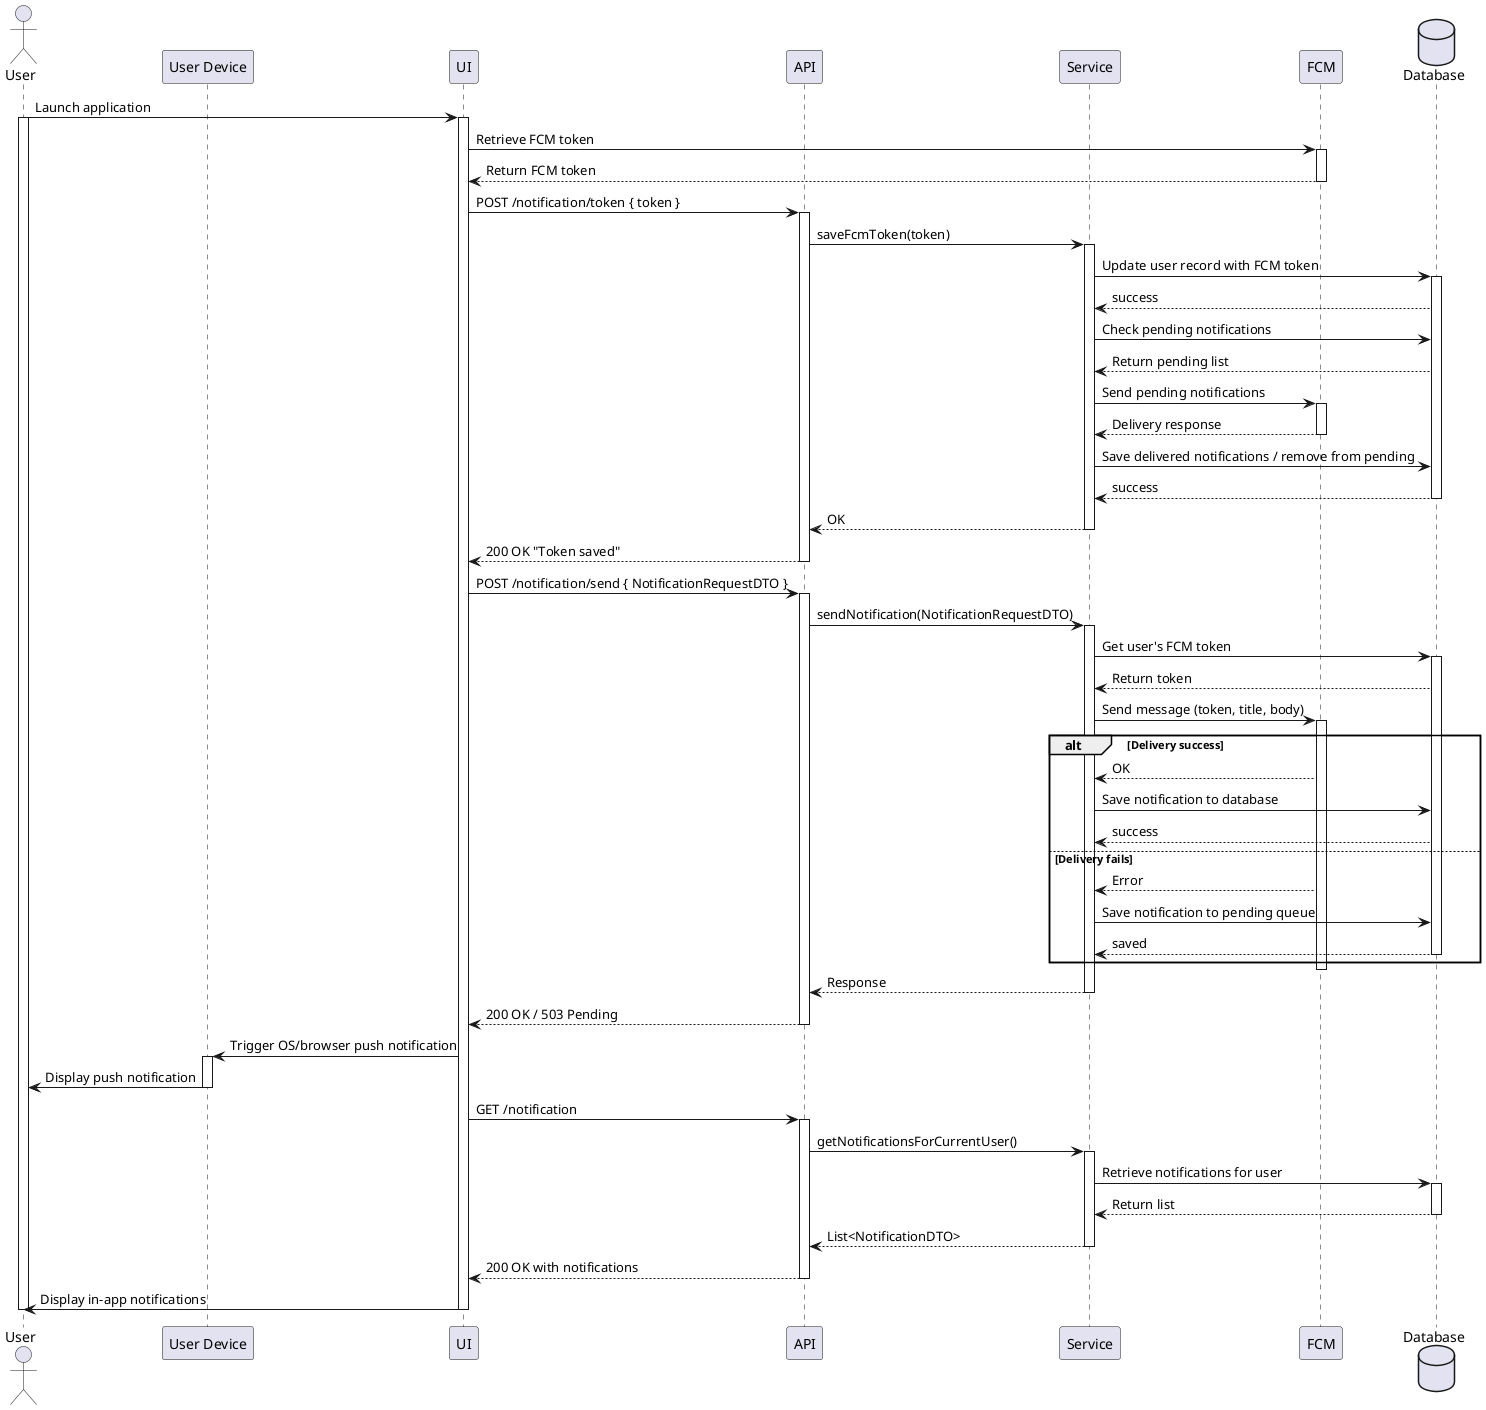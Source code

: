 @startuml
actor User
participant "User Device" as DEVICE
participant "UI" as FE
participant "API" as C
participant "Service" as S
participant "FCM" as FCM
database "Database" as DB

User -> FE : Launch application
activate User
activate FE
FE -> FCM : Retrieve FCM token
activate FCM
FCM --> FE : Return FCM token
deactivate FCM
FE -> C : POST /notification/token { token }
activate C
C -> S : saveFcmToken(token)
activate S
S -> DB : Update user record with FCM token
activate DB
DB --> S : success
S -> DB : Check pending notifications
DB --> S : Return pending list
S -> FCM : Send pending notifications
activate FCM
FCM --> S : Delivery response
deactivate FCM
S -> DB : Save delivered notifications / remove from pending
DB --> S : success
deactivate DB
S --> C : OK
deactivate S
C --> FE : 200 OK "Token saved"
deactivate C

FE -> C : POST /notification/send { NotificationRequestDTO }
activate C
C -> S : sendNotification(NotificationRequestDTO)
activate S
S -> DB : Get user's FCM token
activate DB
DB --> S : Return token
S -> FCM : Send message (token, title, body)
activate FCM
alt Delivery success
    FCM --> S : OK
    S -> DB : Save notification to database
    DB --> S : success
else Delivery fails
    FCM --> S : Error
    S -> DB : Save notification to pending queue
    DB --> S : saved
deactivate DB
end
deactivate FCM
S --> C : Response
deactivate S
C --> FE : 200 OK / 503 Pending
deactivate C

FE -> DEVICE : Trigger OS/browser push notification
activate DEVICE
DEVICE -> User : Display push notification
deactivate DEVICE

FE -> C : GET /notification
activate C
C -> S : getNotificationsForCurrentUser()
activate S
S -> DB : Retrieve notifications for user
activate DB
DB --> S : Return list
deactivate DB
S --> C : List<NotificationDTO>
deactivate S
C --> FE : 200 OK with notifications
deactivate C
FE -> User : Display in-app notifications
deactivate FE
deactivate User
@enduml
